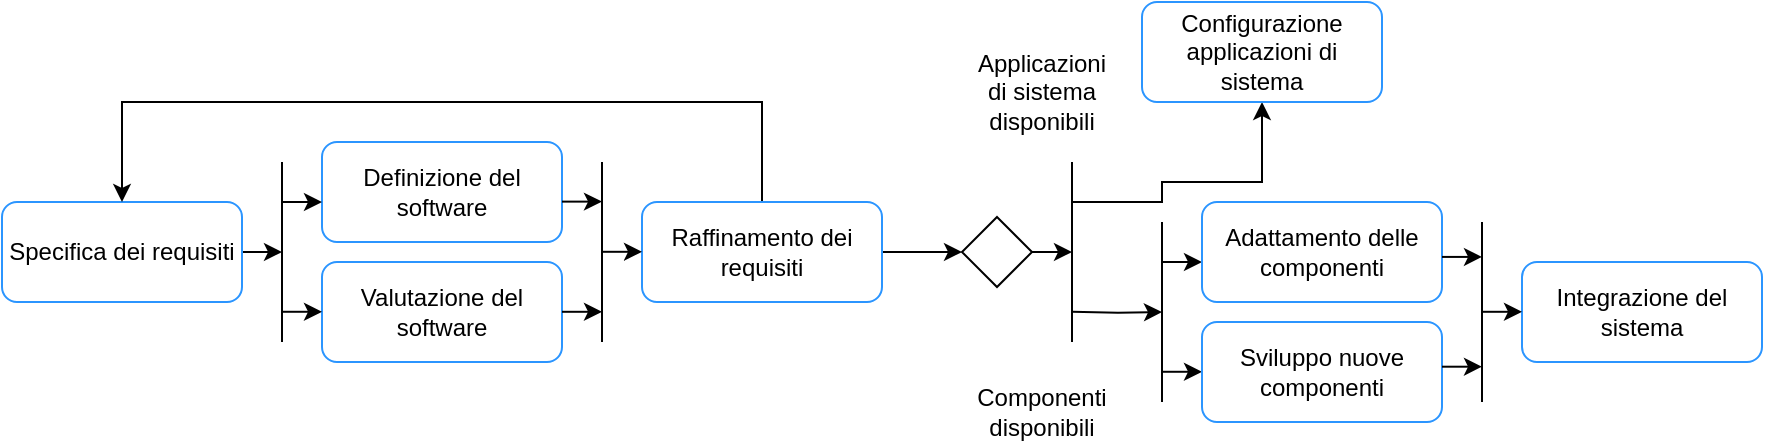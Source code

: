 <mxfile version="24.8.3">
  <diagram name="Pagina-1" id="Ze4YOTjGqbHIclUpfA7t">
    <mxGraphModel dx="1036" dy="542" grid="1" gridSize="10" guides="1" tooltips="1" connect="1" arrows="1" fold="1" page="1" pageScale="1" pageWidth="827" pageHeight="1169" math="0" shadow="0">
      <root>
        <mxCell id="0" />
        <mxCell id="1" parent="0" />
        <mxCell id="NF8xGhJAom5jtMkGsSMy-6" style="edgeStyle=orthogonalEdgeStyle;rounded=0;orthogonalLoop=1;jettySize=auto;html=1;" edge="1" parent="1" source="NF8xGhJAom5jtMkGsSMy-1">
          <mxGeometry relative="1" as="geometry">
            <mxPoint x="140" y="265" as="targetPoint" />
          </mxGeometry>
        </mxCell>
        <mxCell id="NF8xGhJAom5jtMkGsSMy-1" value="Specifica dei requisiti" style="rounded=1;whiteSpace=wrap;html=1;fillColor=none;strokeColor=#2B95FF;" vertex="1" parent="1">
          <mxGeometry y="240" width="120" height="50" as="geometry" />
        </mxCell>
        <mxCell id="NF8xGhJAom5jtMkGsSMy-2" value="Definizione del software" style="rounded=1;whiteSpace=wrap;html=1;fillColor=none;strokeColor=#2B95FF;" vertex="1" parent="1">
          <mxGeometry x="160" y="210" width="120" height="50" as="geometry" />
        </mxCell>
        <mxCell id="NF8xGhJAom5jtMkGsSMy-3" value="Valutazione del software" style="rounded=1;whiteSpace=wrap;html=1;fillColor=none;strokeColor=#2B95FF;" vertex="1" parent="1">
          <mxGeometry x="160" y="270" width="120" height="50" as="geometry" />
        </mxCell>
        <mxCell id="NF8xGhJAom5jtMkGsSMy-16" style="edgeStyle=orthogonalEdgeStyle;rounded=0;orthogonalLoop=1;jettySize=auto;html=1;entryX=0.5;entryY=0;entryDx=0;entryDy=0;" edge="1" parent="1" source="NF8xGhJAom5jtMkGsSMy-4" target="NF8xGhJAom5jtMkGsSMy-1">
          <mxGeometry relative="1" as="geometry">
            <Array as="points">
              <mxPoint x="380" y="190" />
              <mxPoint x="60" y="190" />
            </Array>
          </mxGeometry>
        </mxCell>
        <mxCell id="NF8xGhJAom5jtMkGsSMy-18" style="edgeStyle=orthogonalEdgeStyle;rounded=0;orthogonalLoop=1;jettySize=auto;html=1;entryX=0;entryY=0.5;entryDx=0;entryDy=0;" edge="1" parent="1" source="NF8xGhJAom5jtMkGsSMy-4" target="NF8xGhJAom5jtMkGsSMy-17">
          <mxGeometry relative="1" as="geometry" />
        </mxCell>
        <mxCell id="NF8xGhJAom5jtMkGsSMy-4" value="Raffinamento dei requisiti" style="rounded=1;whiteSpace=wrap;html=1;fillColor=none;strokeColor=#2B95FF;" vertex="1" parent="1">
          <mxGeometry x="320" y="240" width="120" height="50" as="geometry" />
        </mxCell>
        <mxCell id="NF8xGhJAom5jtMkGsSMy-5" value="" style="endArrow=none;html=1;rounded=0;" edge="1" parent="1">
          <mxGeometry width="50" height="50" relative="1" as="geometry">
            <mxPoint x="140" y="310" as="sourcePoint" />
            <mxPoint x="140" y="220" as="targetPoint" />
          </mxGeometry>
        </mxCell>
        <mxCell id="NF8xGhJAom5jtMkGsSMy-9" style="edgeStyle=orthogonalEdgeStyle;rounded=0;orthogonalLoop=1;jettySize=auto;html=1;" edge="1" parent="1">
          <mxGeometry relative="1" as="geometry">
            <mxPoint x="160" y="294.89" as="targetPoint" />
            <mxPoint x="140" y="294.89" as="sourcePoint" />
          </mxGeometry>
        </mxCell>
        <mxCell id="NF8xGhJAom5jtMkGsSMy-10" style="edgeStyle=orthogonalEdgeStyle;rounded=0;orthogonalLoop=1;jettySize=auto;html=1;" edge="1" parent="1">
          <mxGeometry relative="1" as="geometry">
            <mxPoint x="160" y="240" as="targetPoint" />
            <mxPoint x="140" y="240" as="sourcePoint" />
          </mxGeometry>
        </mxCell>
        <mxCell id="NF8xGhJAom5jtMkGsSMy-11" style="edgeStyle=orthogonalEdgeStyle;rounded=0;orthogonalLoop=1;jettySize=auto;html=1;" edge="1" parent="1">
          <mxGeometry relative="1" as="geometry">
            <mxPoint x="300" y="294.9" as="targetPoint" />
            <mxPoint x="280" y="294.9" as="sourcePoint" />
          </mxGeometry>
        </mxCell>
        <mxCell id="NF8xGhJAom5jtMkGsSMy-12" style="edgeStyle=orthogonalEdgeStyle;rounded=0;orthogonalLoop=1;jettySize=auto;html=1;" edge="1" parent="1">
          <mxGeometry relative="1" as="geometry">
            <mxPoint x="300" y="239.81" as="targetPoint" />
            <mxPoint x="280" y="239.81" as="sourcePoint" />
          </mxGeometry>
        </mxCell>
        <mxCell id="NF8xGhJAom5jtMkGsSMy-13" value="" style="endArrow=none;html=1;rounded=0;" edge="1" parent="1">
          <mxGeometry width="50" height="50" relative="1" as="geometry">
            <mxPoint x="300" y="310" as="sourcePoint" />
            <mxPoint x="300" y="220" as="targetPoint" />
          </mxGeometry>
        </mxCell>
        <mxCell id="NF8xGhJAom5jtMkGsSMy-15" style="edgeStyle=orthogonalEdgeStyle;rounded=0;orthogonalLoop=1;jettySize=auto;html=1;" edge="1" parent="1">
          <mxGeometry relative="1" as="geometry">
            <mxPoint x="320" y="264.9" as="targetPoint" />
            <mxPoint x="300" y="264.9" as="sourcePoint" />
          </mxGeometry>
        </mxCell>
        <mxCell id="NF8xGhJAom5jtMkGsSMy-17" value="" style="rhombus;whiteSpace=wrap;html=1;fillColor=none;" vertex="1" parent="1">
          <mxGeometry x="480" y="247.5" width="35" height="35" as="geometry" />
        </mxCell>
        <mxCell id="NF8xGhJAom5jtMkGsSMy-19" style="edgeStyle=orthogonalEdgeStyle;rounded=0;orthogonalLoop=1;jettySize=auto;html=1;" edge="1" parent="1">
          <mxGeometry relative="1" as="geometry">
            <mxPoint x="535" y="265" as="targetPoint" />
            <mxPoint x="515" y="265" as="sourcePoint" />
          </mxGeometry>
        </mxCell>
        <mxCell id="NF8xGhJAom5jtMkGsSMy-20" value="" style="endArrow=none;html=1;rounded=0;" edge="1" parent="1">
          <mxGeometry width="50" height="50" relative="1" as="geometry">
            <mxPoint x="535" y="310" as="sourcePoint" />
            <mxPoint x="535" y="220" as="targetPoint" />
          </mxGeometry>
        </mxCell>
        <mxCell id="NF8xGhJAom5jtMkGsSMy-21" style="edgeStyle=orthogonalEdgeStyle;rounded=0;orthogonalLoop=1;jettySize=auto;html=1;" edge="1" parent="1">
          <mxGeometry relative="1" as="geometry">
            <mxPoint x="580" y="295" as="targetPoint" />
            <mxPoint x="535" y="294.89" as="sourcePoint" />
          </mxGeometry>
        </mxCell>
        <mxCell id="NF8xGhJAom5jtMkGsSMy-22" style="edgeStyle=orthogonalEdgeStyle;rounded=0;orthogonalLoop=1;jettySize=auto;html=1;entryX=0.5;entryY=1;entryDx=0;entryDy=0;" edge="1" parent="1" target="NF8xGhJAom5jtMkGsSMy-34">
          <mxGeometry relative="1" as="geometry">
            <mxPoint x="600" y="210" as="targetPoint" />
            <mxPoint x="535" y="240" as="sourcePoint" />
            <Array as="points">
              <mxPoint x="580" y="240" />
              <mxPoint x="580" y="230" />
              <mxPoint x="630" y="230" />
            </Array>
          </mxGeometry>
        </mxCell>
        <mxCell id="NF8xGhJAom5jtMkGsSMy-24" value="" style="endArrow=none;html=1;rounded=0;" edge="1" parent="1">
          <mxGeometry width="50" height="50" relative="1" as="geometry">
            <mxPoint x="580" y="340" as="sourcePoint" />
            <mxPoint x="580" y="250" as="targetPoint" />
          </mxGeometry>
        </mxCell>
        <mxCell id="NF8xGhJAom5jtMkGsSMy-25" style="edgeStyle=orthogonalEdgeStyle;rounded=0;orthogonalLoop=1;jettySize=auto;html=1;" edge="1" parent="1">
          <mxGeometry relative="1" as="geometry">
            <mxPoint x="600" y="324.89" as="targetPoint" />
            <mxPoint x="580" y="324.89" as="sourcePoint" />
          </mxGeometry>
        </mxCell>
        <mxCell id="NF8xGhJAom5jtMkGsSMy-26" style="edgeStyle=orthogonalEdgeStyle;rounded=0;orthogonalLoop=1;jettySize=auto;html=1;" edge="1" parent="1">
          <mxGeometry relative="1" as="geometry">
            <mxPoint x="600" y="270" as="targetPoint" />
            <mxPoint x="580" y="270" as="sourcePoint" />
          </mxGeometry>
        </mxCell>
        <mxCell id="NF8xGhJAom5jtMkGsSMy-27" value="Adattamento delle componenti" style="rounded=1;whiteSpace=wrap;html=1;fillColor=none;strokeColor=#2B95FF;" vertex="1" parent="1">
          <mxGeometry x="600" y="240" width="120" height="50" as="geometry" />
        </mxCell>
        <mxCell id="NF8xGhJAom5jtMkGsSMy-28" value="Sviluppo nuove componenti" style="rounded=1;whiteSpace=wrap;html=1;fillColor=none;strokeColor=#2B95FF;" vertex="1" parent="1">
          <mxGeometry x="600" y="300" width="120" height="50" as="geometry" />
        </mxCell>
        <mxCell id="NF8xGhJAom5jtMkGsSMy-29" value="Integrazione del sistema" style="rounded=1;whiteSpace=wrap;html=1;fillColor=none;strokeColor=#2B95FF;" vertex="1" parent="1">
          <mxGeometry x="760" y="270" width="120" height="50" as="geometry" />
        </mxCell>
        <mxCell id="NF8xGhJAom5jtMkGsSMy-30" value="" style="endArrow=none;html=1;rounded=0;" edge="1" parent="1">
          <mxGeometry width="50" height="50" relative="1" as="geometry">
            <mxPoint x="740" y="340" as="sourcePoint" />
            <mxPoint x="740" y="250" as="targetPoint" />
          </mxGeometry>
        </mxCell>
        <mxCell id="NF8xGhJAom5jtMkGsSMy-31" style="edgeStyle=orthogonalEdgeStyle;rounded=0;orthogonalLoop=1;jettySize=auto;html=1;" edge="1" parent="1">
          <mxGeometry relative="1" as="geometry">
            <mxPoint x="760" y="294.9" as="targetPoint" />
            <mxPoint x="740" y="294.9" as="sourcePoint" />
          </mxGeometry>
        </mxCell>
        <mxCell id="NF8xGhJAom5jtMkGsSMy-32" style="edgeStyle=orthogonalEdgeStyle;rounded=0;orthogonalLoop=1;jettySize=auto;html=1;" edge="1" parent="1">
          <mxGeometry relative="1" as="geometry">
            <mxPoint x="740" y="322.35" as="targetPoint" />
            <mxPoint x="720" y="322.35" as="sourcePoint" />
          </mxGeometry>
        </mxCell>
        <mxCell id="NF8xGhJAom5jtMkGsSMy-33" style="edgeStyle=orthogonalEdgeStyle;rounded=0;orthogonalLoop=1;jettySize=auto;html=1;" edge="1" parent="1">
          <mxGeometry relative="1" as="geometry">
            <mxPoint x="740" y="267.46" as="targetPoint" />
            <mxPoint x="720" y="267.46" as="sourcePoint" />
          </mxGeometry>
        </mxCell>
        <mxCell id="NF8xGhJAom5jtMkGsSMy-34" value="Configurazione applicazioni di sistema" style="rounded=1;whiteSpace=wrap;html=1;fillColor=none;strokeColor=#2B95FF;" vertex="1" parent="1">
          <mxGeometry x="570" y="140" width="120" height="50" as="geometry" />
        </mxCell>
        <mxCell id="NF8xGhJAom5jtMkGsSMy-35" value="Applicazioni di sistema disponibili" style="text;html=1;align=center;verticalAlign=middle;whiteSpace=wrap;rounded=0;" vertex="1" parent="1">
          <mxGeometry x="490" y="170" width="60" height="30" as="geometry" />
        </mxCell>
        <mxCell id="NF8xGhJAom5jtMkGsSMy-36" value="Componenti disponibili" style="text;html=1;align=center;verticalAlign=middle;whiteSpace=wrap;rounded=0;" vertex="1" parent="1">
          <mxGeometry x="490" y="330" width="60" height="30" as="geometry" />
        </mxCell>
      </root>
    </mxGraphModel>
  </diagram>
</mxfile>
